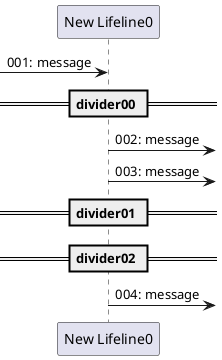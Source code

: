 @startuml
/' Generator: daisy_sequence 202005.02.0 '/

autonumber "000:"

participant "New Lifeline0" as New_Lifeline__0

[->New_Lifeline__0: message

== divider00 ==
New_Lifeline__0->]: message
' end lifeline New_Lifeline__0
New_Lifeline__0->]: message
' end lifeline New_Lifeline__0

== divider01 ==

== divider02 ==
New_Lifeline__0->]: message
' end lifeline New_Lifeline__0

@enduml
